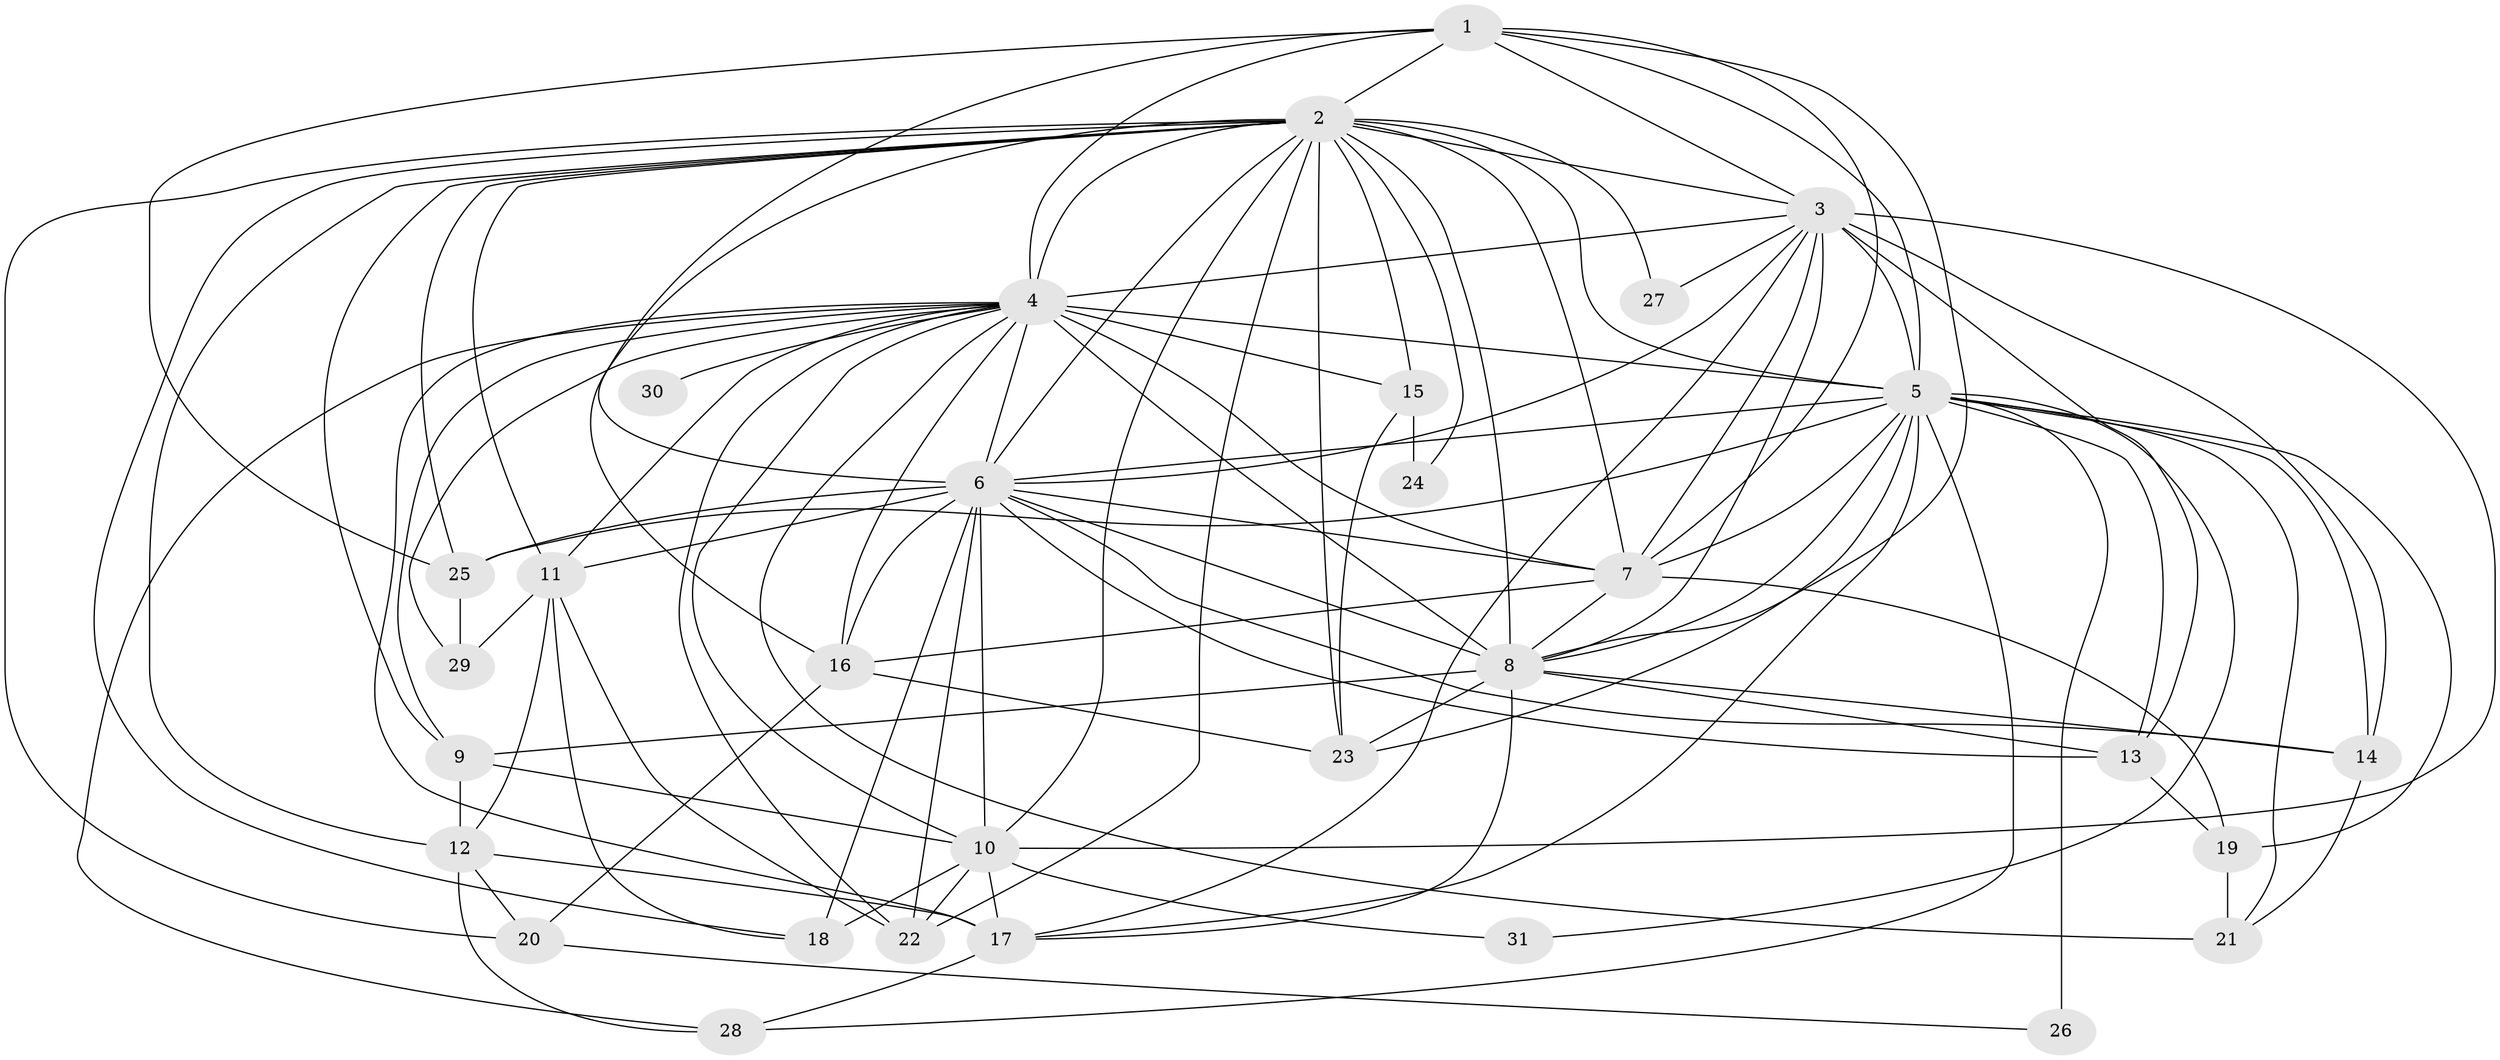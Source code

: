 // original degree distribution, {12: 0.010309278350515464, 18: 0.010309278350515464, 15: 0.010309278350515464, 19: 0.010309278350515464, 17: 0.020618556701030927, 24: 0.010309278350515464, 23: 0.010309278350515464, 13: 0.010309278350515464, 31: 0.010309278350515464, 5: 0.05154639175257732, 8: 0.010309278350515464, 3: 0.16494845360824742, 10: 0.010309278350515464, 2: 0.5463917525773195, 4: 0.09278350515463918, 9: 0.010309278350515464, 7: 0.010309278350515464}
// Generated by graph-tools (version 1.1) at 2025/49/03/04/25 22:49:23]
// undirected, 31 vertices, 106 edges
graph export_dot {
  node [color=gray90,style=filled];
  1;
  2;
  3;
  4;
  5;
  6;
  7;
  8;
  9;
  10;
  11;
  12;
  13;
  14;
  15;
  16;
  17;
  18;
  19;
  20;
  21;
  22;
  23;
  24;
  25;
  26;
  27;
  28;
  29;
  30;
  31;
  1 -- 2 [weight=2.0];
  1 -- 3 [weight=1.0];
  1 -- 4 [weight=1.0];
  1 -- 5 [weight=2.0];
  1 -- 6 [weight=2.0];
  1 -- 7 [weight=1.0];
  1 -- 8 [weight=2.0];
  1 -- 25 [weight=1.0];
  2 -- 3 [weight=2.0];
  2 -- 4 [weight=5.0];
  2 -- 5 [weight=4.0];
  2 -- 6 [weight=2.0];
  2 -- 7 [weight=3.0];
  2 -- 8 [weight=3.0];
  2 -- 9 [weight=1.0];
  2 -- 10 [weight=3.0];
  2 -- 11 [weight=1.0];
  2 -- 12 [weight=1.0];
  2 -- 15 [weight=1.0];
  2 -- 16 [weight=1.0];
  2 -- 18 [weight=1.0];
  2 -- 20 [weight=1.0];
  2 -- 22 [weight=1.0];
  2 -- 23 [weight=1.0];
  2 -- 24 [weight=1.0];
  2 -- 25 [weight=1.0];
  2 -- 27 [weight=1.0];
  3 -- 4 [weight=1.0];
  3 -- 5 [weight=2.0];
  3 -- 6 [weight=1.0];
  3 -- 7 [weight=1.0];
  3 -- 8 [weight=2.0];
  3 -- 10 [weight=1.0];
  3 -- 13 [weight=1.0];
  3 -- 14 [weight=1.0];
  3 -- 17 [weight=1.0];
  3 -- 27 [weight=1.0];
  4 -- 5 [weight=3.0];
  4 -- 6 [weight=1.0];
  4 -- 7 [weight=1.0];
  4 -- 8 [weight=15.0];
  4 -- 9 [weight=2.0];
  4 -- 10 [weight=1.0];
  4 -- 11 [weight=2.0];
  4 -- 15 [weight=1.0];
  4 -- 16 [weight=2.0];
  4 -- 17 [weight=2.0];
  4 -- 21 [weight=2.0];
  4 -- 22 [weight=2.0];
  4 -- 28 [weight=1.0];
  4 -- 29 [weight=1.0];
  4 -- 30 [weight=5.0];
  5 -- 6 [weight=2.0];
  5 -- 7 [weight=2.0];
  5 -- 8 [weight=3.0];
  5 -- 13 [weight=1.0];
  5 -- 14 [weight=1.0];
  5 -- 17 [weight=1.0];
  5 -- 19 [weight=1.0];
  5 -- 21 [weight=1.0];
  5 -- 23 [weight=1.0];
  5 -- 25 [weight=1.0];
  5 -- 26 [weight=2.0];
  5 -- 28 [weight=1.0];
  5 -- 31 [weight=1.0];
  6 -- 7 [weight=1.0];
  6 -- 8 [weight=1.0];
  6 -- 10 [weight=1.0];
  6 -- 11 [weight=4.0];
  6 -- 13 [weight=1.0];
  6 -- 14 [weight=1.0];
  6 -- 16 [weight=1.0];
  6 -- 18 [weight=4.0];
  6 -- 22 [weight=1.0];
  6 -- 25 [weight=1.0];
  7 -- 8 [weight=1.0];
  7 -- 16 [weight=1.0];
  7 -- 19 [weight=2.0];
  8 -- 9 [weight=1.0];
  8 -- 13 [weight=1.0];
  8 -- 14 [weight=1.0];
  8 -- 17 [weight=1.0];
  8 -- 23 [weight=1.0];
  9 -- 10 [weight=8.0];
  9 -- 12 [weight=1.0];
  10 -- 17 [weight=1.0];
  10 -- 18 [weight=5.0];
  10 -- 22 [weight=1.0];
  10 -- 31 [weight=1.0];
  11 -- 12 [weight=1.0];
  11 -- 18 [weight=1.0];
  11 -- 22 [weight=1.0];
  11 -- 29 [weight=1.0];
  12 -- 17 [weight=3.0];
  12 -- 20 [weight=1.0];
  12 -- 28 [weight=1.0];
  13 -- 19 [weight=1.0];
  14 -- 21 [weight=1.0];
  15 -- 23 [weight=1.0];
  15 -- 24 [weight=1.0];
  16 -- 20 [weight=1.0];
  16 -- 23 [weight=1.0];
  17 -- 28 [weight=1.0];
  19 -- 21 [weight=1.0];
  20 -- 26 [weight=1.0];
  25 -- 29 [weight=2.0];
}
